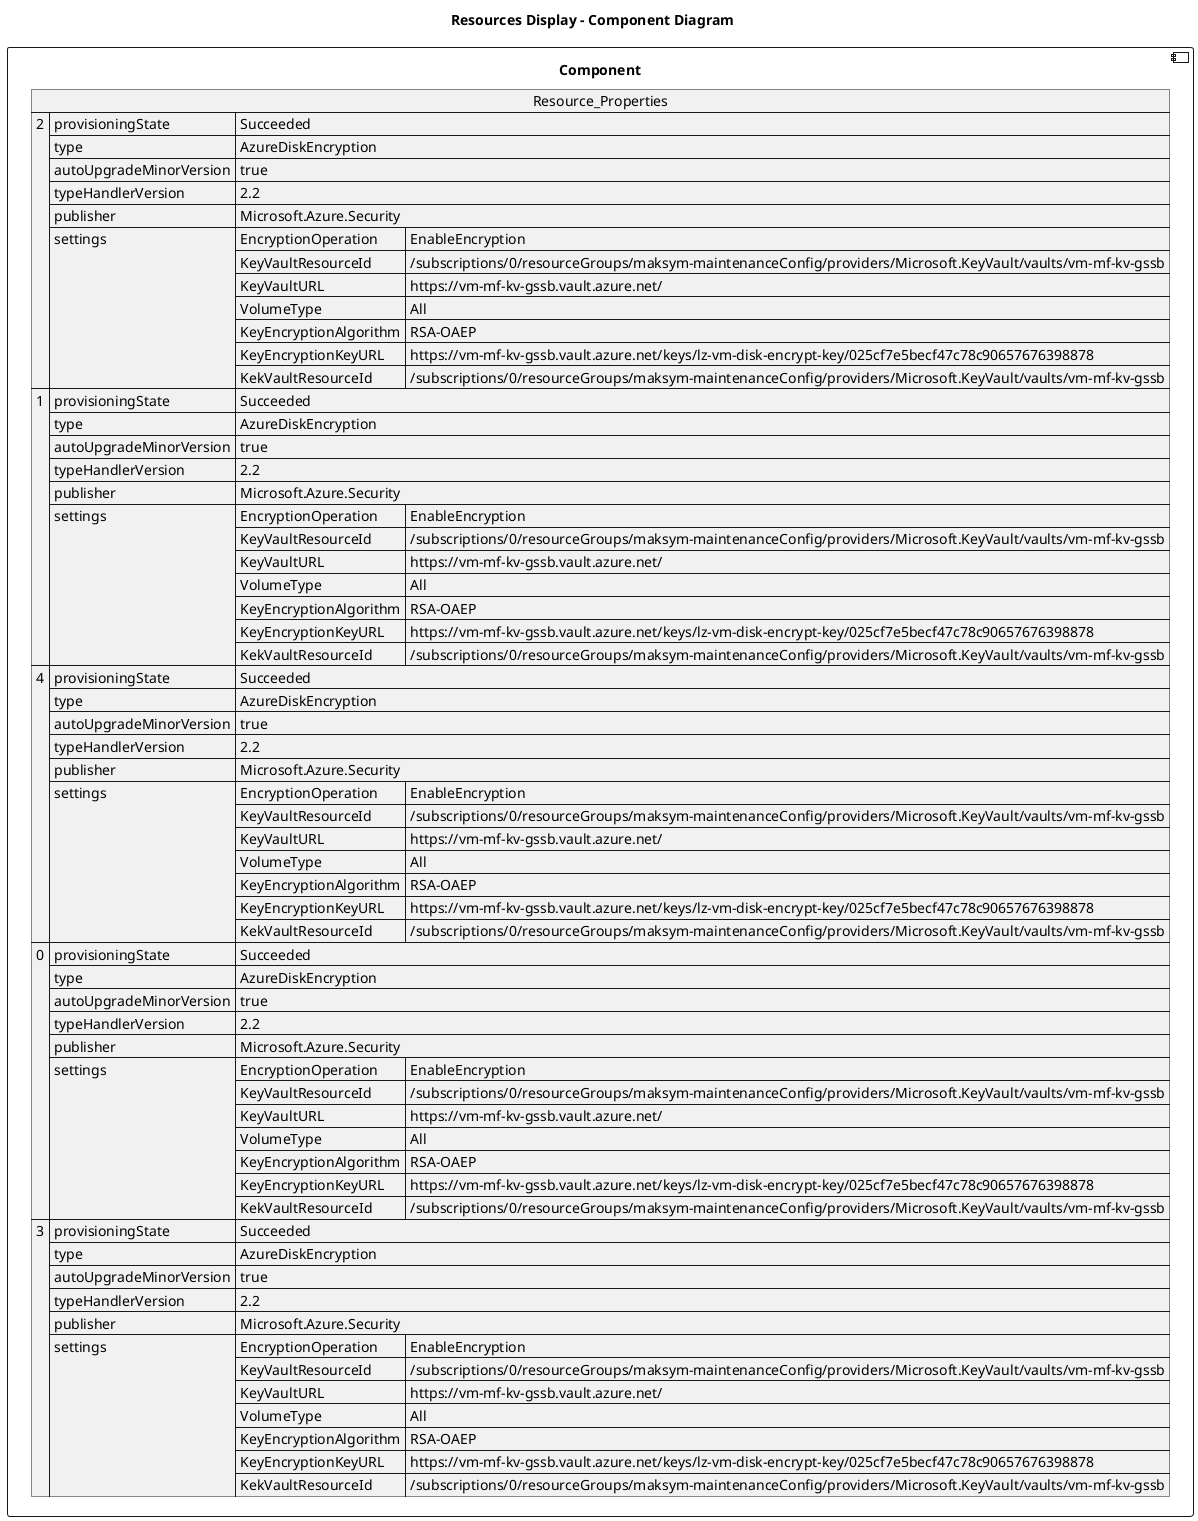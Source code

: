 @startuml

title Resources Display - Component Diagram

component Component {

json  Resource_Properties {
  "2": {
    "provisioningState": "Succeeded",
    "type": "AzureDiskEncryption",
    "autoUpgradeMinorVersion": true,
    "typeHandlerVersion": "2.2",
    "publisher": "Microsoft.Azure.Security",
    "settings": {
      "EncryptionOperation": "EnableEncryption",
      "KeyVaultResourceId": "/subscriptions/0/resourceGroups/maksym-maintenanceConfig/providers/Microsoft.KeyVault/vaults/vm-mf-kv-gssb",
      "KeyVaultURL": "https://vm-mf-kv-gssb.vault.azure.net/",
      "VolumeType": "All",
      "KeyEncryptionAlgorithm": "RSA-OAEP",
      "KeyEncryptionKeyURL": "https://vm-mf-kv-gssb.vault.azure.net/keys/lz-vm-disk-encrypt-key/025cf7e5becf47c78c90657676398878",
      "KekVaultResourceId": "/subscriptions/0/resourceGroups/maksym-maintenanceConfig/providers/Microsoft.KeyVault/vaults/vm-mf-kv-gssb"
    }
  },
  "1": {
    "provisioningState": "Succeeded",
    "type": "AzureDiskEncryption",
    "autoUpgradeMinorVersion": true,
    "typeHandlerVersion": "2.2",
    "publisher": "Microsoft.Azure.Security",
    "settings": {
      "EncryptionOperation": "EnableEncryption",
      "KeyVaultResourceId": "/subscriptions/0/resourceGroups/maksym-maintenanceConfig/providers/Microsoft.KeyVault/vaults/vm-mf-kv-gssb",
      "KeyVaultURL": "https://vm-mf-kv-gssb.vault.azure.net/",
      "VolumeType": "All",
      "KeyEncryptionAlgorithm": "RSA-OAEP",
      "KeyEncryptionKeyURL": "https://vm-mf-kv-gssb.vault.azure.net/keys/lz-vm-disk-encrypt-key/025cf7e5becf47c78c90657676398878",
      "KekVaultResourceId": "/subscriptions/0/resourceGroups/maksym-maintenanceConfig/providers/Microsoft.KeyVault/vaults/vm-mf-kv-gssb"
    }
  },
  "4": {
    "provisioningState": "Succeeded",
    "type": "AzureDiskEncryption",
    "autoUpgradeMinorVersion": true,
    "typeHandlerVersion": "2.2",
    "publisher": "Microsoft.Azure.Security",
    "settings": {
      "EncryptionOperation": "EnableEncryption",
      "KeyVaultResourceId": "/subscriptions/0/resourceGroups/maksym-maintenanceConfig/providers/Microsoft.KeyVault/vaults/vm-mf-kv-gssb",
      "KeyVaultURL": "https://vm-mf-kv-gssb.vault.azure.net/",
      "VolumeType": "All",
      "KeyEncryptionAlgorithm": "RSA-OAEP",
      "KeyEncryptionKeyURL": "https://vm-mf-kv-gssb.vault.azure.net/keys/lz-vm-disk-encrypt-key/025cf7e5becf47c78c90657676398878",
      "KekVaultResourceId": "/subscriptions/0/resourceGroups/maksym-maintenanceConfig/providers/Microsoft.KeyVault/vaults/vm-mf-kv-gssb"
    }
  },
  "0": {
    "provisioningState": "Succeeded",
    "type": "AzureDiskEncryption",
    "autoUpgradeMinorVersion": true,
    "typeHandlerVersion": "2.2",
    "publisher": "Microsoft.Azure.Security",
    "settings": {
      "EncryptionOperation": "EnableEncryption",
      "KeyVaultResourceId": "/subscriptions/0/resourceGroups/maksym-maintenanceConfig/providers/Microsoft.KeyVault/vaults/vm-mf-kv-gssb",
      "KeyVaultURL": "https://vm-mf-kv-gssb.vault.azure.net/",
      "VolumeType": "All",
      "KeyEncryptionAlgorithm": "RSA-OAEP",
      "KeyEncryptionKeyURL": "https://vm-mf-kv-gssb.vault.azure.net/keys/lz-vm-disk-encrypt-key/025cf7e5becf47c78c90657676398878",
      "KekVaultResourceId": "/subscriptions/0/resourceGroups/maksym-maintenanceConfig/providers/Microsoft.KeyVault/vaults/vm-mf-kv-gssb"
    }
  },
  "3": {
    "provisioningState": "Succeeded",
    "type": "AzureDiskEncryption",
    "autoUpgradeMinorVersion": true,
    "typeHandlerVersion": "2.2",
    "publisher": "Microsoft.Azure.Security",
    "settings": {
      "EncryptionOperation": "EnableEncryption",
      "KeyVaultResourceId": "/subscriptions/0/resourceGroups/maksym-maintenanceConfig/providers/Microsoft.KeyVault/vaults/vm-mf-kv-gssb",
      "KeyVaultURL": "https://vm-mf-kv-gssb.vault.azure.net/",
      "VolumeType": "All",
      "KeyEncryptionAlgorithm": "RSA-OAEP",
      "KeyEncryptionKeyURL": "https://vm-mf-kv-gssb.vault.azure.net/keys/lz-vm-disk-encrypt-key/025cf7e5becf47c78c90657676398878",
      "KekVaultResourceId": "/subscriptions/0/resourceGroups/maksym-maintenanceConfig/providers/Microsoft.KeyVault/vaults/vm-mf-kv-gssb"
    }
  }
}
}
@enduml
